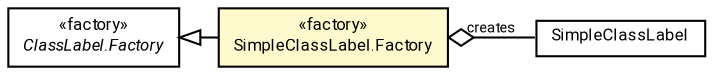 #!/usr/local/bin/dot
#
# Class diagram 
# Generated by UMLGraph version R5_7_2-60-g0e99a6 (http://www.spinellis.gr/umlgraph/)
#

digraph G {
	graph [fontnames="svg"]
	edge [fontname="Roboto",fontsize=7,labelfontname="Roboto",labelfontsize=7,color="black"];
	node [fontname="Roboto",fontcolor="black",fontsize=8,shape=plaintext,margin=0,width=0,height=0];
	nodesep=0.15;
	ranksep=0.25;
	rankdir=LR;
	// de.lmu.ifi.dbs.elki.data.ClassLabel.Factory<L extends de.lmu.ifi.dbs.elki.data.ClassLabel>
	c9445322 [label=<<table title="de.lmu.ifi.dbs.elki.data.ClassLabel.Factory" border="0" cellborder="1" cellspacing="0" cellpadding="2" href="ClassLabel.Factory.html" target="_parent">
		<tr><td><table border="0" cellspacing="0" cellpadding="1">
		<tr><td align="center" balign="center"> &#171;factory&#187; </td></tr>
		<tr><td align="center" balign="center"> <font face="Roboto"><i>ClassLabel.Factory</i></font> </td></tr>
		</table></td></tr>
		</table>>, URL="ClassLabel.Factory.html"];
	// de.lmu.ifi.dbs.elki.data.SimpleClassLabel
	c9445356 [label=<<table title="de.lmu.ifi.dbs.elki.data.SimpleClassLabel" border="0" cellborder="1" cellspacing="0" cellpadding="2" href="SimpleClassLabel.html" target="_parent">
		<tr><td><table border="0" cellspacing="0" cellpadding="1">
		<tr><td align="center" balign="center"> <font face="Roboto">SimpleClassLabel</font> </td></tr>
		</table></td></tr>
		</table>>, URL="SimpleClassLabel.html"];
	// de.lmu.ifi.dbs.elki.data.SimpleClassLabel.Factory
	c9445358 [label=<<table title="de.lmu.ifi.dbs.elki.data.SimpleClassLabel.Factory" border="0" cellborder="1" cellspacing="0" cellpadding="2" bgcolor="lemonChiffon" href="SimpleClassLabel.Factory.html" target="_parent">
		<tr><td><table border="0" cellspacing="0" cellpadding="1">
		<tr><td align="center" balign="center"> &#171;factory&#187; </td></tr>
		<tr><td align="center" balign="center"> <font face="Roboto">SimpleClassLabel.Factory</font> </td></tr>
		</table></td></tr>
		</table>>, URL="SimpleClassLabel.Factory.html"];
	// de.lmu.ifi.dbs.elki.data.SimpleClassLabel.Factory extends de.lmu.ifi.dbs.elki.data.ClassLabel.Factory<L extends de.lmu.ifi.dbs.elki.data.ClassLabel>
	c9445322 -> c9445358 [arrowtail=empty,dir=back,weight=10];
	// de.lmu.ifi.dbs.elki.data.SimpleClassLabel.Factory has de.lmu.ifi.dbs.elki.data.SimpleClassLabel
	c9445358 -> c9445356 [arrowhead=none,arrowtail=ediamond,dir=back,weight=4,label="creates"];
}

